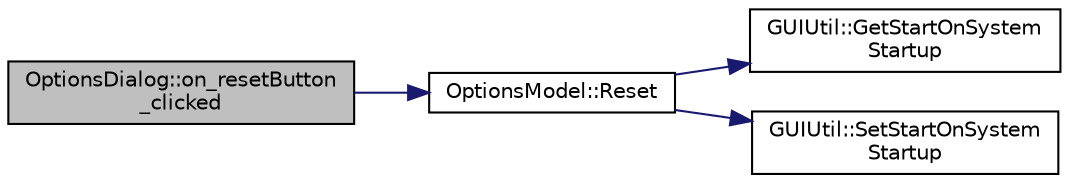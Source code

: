 digraph "OptionsDialog::on_resetButton_clicked"
{
  edge [fontname="Helvetica",fontsize="10",labelfontname="Helvetica",labelfontsize="10"];
  node [fontname="Helvetica",fontsize="10",shape=record];
  rankdir="LR";
  Node39 [label="OptionsDialog::on_resetButton\l_clicked",height=0.2,width=0.4,color="black", fillcolor="grey75", style="filled", fontcolor="black"];
  Node39 -> Node40 [color="midnightblue",fontsize="10",style="solid",fontname="Helvetica"];
  Node40 [label="OptionsModel::Reset",height=0.2,width=0.4,color="black", fillcolor="white", style="filled",URL="$class_options_model.html#ab952b1946cf3a4c76706ec796a3e629b"];
  Node40 -> Node41 [color="midnightblue",fontsize="10",style="solid",fontname="Helvetica"];
  Node41 [label="GUIUtil::GetStartOnSystem\lStartup",height=0.2,width=0.4,color="black", fillcolor="white", style="filled",URL="$namespace_g_u_i_util.html#adca0cdbc1de324bc53c891bdcafa6513"];
  Node40 -> Node42 [color="midnightblue",fontsize="10",style="solid",fontname="Helvetica"];
  Node42 [label="GUIUtil::SetStartOnSystem\lStartup",height=0.2,width=0.4,color="black", fillcolor="white", style="filled",URL="$namespace_g_u_i_util.html#a82afe76b9469d777217438a25ab7f95e"];
}
